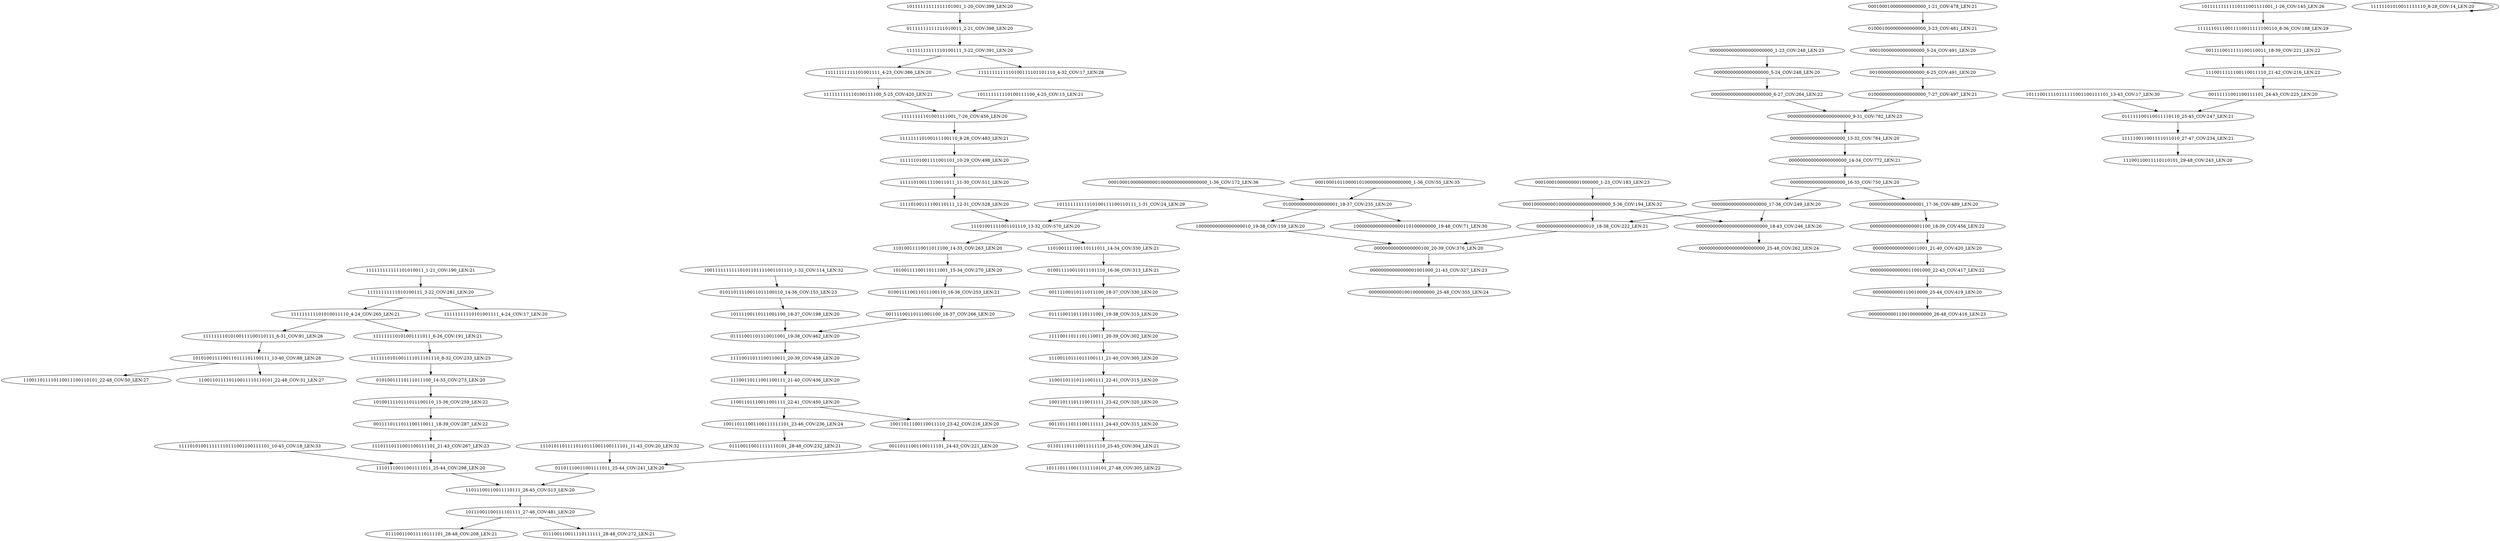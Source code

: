 digraph G {
    "011011101110011111110_25-45_COV:304_LEN:21" -> "1011101110011111110101_27-48_COV:305_LEN:22";
    "111111111110100111100_5-25_COV:420_LEN:21" -> "11111111101001111001_7-26_COV:456_LEN:20";
    "10000000000000000010_19-38_COV:159_LEN:20" -> "00000000000000000100_20-39_COV:376_LEN:20";
    "000100010000000000100000000000000000_1-36_COV:172_LEN:36" -> "01000000000000000001_18-37_COV:235_LEN:20";
    "11100110111011100111_21-40_COV:305_LEN:20" -> "11001101110111001111_22-41_COV:315_LEN:20";
    "00000000000000000000_5-24_COV:248_LEN:20" -> "0000000000000000000000_6-27_COV:264_LEN:22";
    "11111111010100111100110111_6-31_COV:91_LEN:26" -> "1010100111100110111101100111_13-40_COV:88_LEN:28";
    "11110011011101110011_20-39_COV:302_LEN:20" -> "11100110111011100111_21-40_COV:305_LEN:20";
    "00110111001100111101_24-43_COV:221_LEN:20" -> "01101110011001111011_25-44_COV:241_LEN:20";
    "111111111111101010011_1-21_COV:190_LEN:21" -> "11111111111010100111_3-22_COV:281_LEN:20";
    "00000000000000000000000_9-31_COV:782_LEN:23" -> "00000000000000000000_13-32_COV:784_LEN:20";
    "00000000000110010000_25-44_COV:419_LEN:20" -> "00000000001100100000000_26-48_COV:416_LEN:23";
    "101110011110111111001100111101_13-43_COV:17_LEN:30" -> "011111100110011110110_25-45_COV:247_LEN:21";
    "0000000000000000001100_18-39_COV:456_LEN:22" -> "00000000000000011001_21-40_COV:420_LEN:20";
    "11110011011100110011_20-39_COV:458_LEN:20" -> "11100110111001100111_21-40_COV:436_LEN:20";
    "11010011110011011100_14-33_COV:263_LEN:20" -> "10100111100110111001_15-34_COV:270_LEN:20";
    "0000000000000000000000_6-27_COV:264_LEN:22" -> "00000000000000000000000_9-31_COV:782_LEN:23";
    "00010001000000001000000_1-23_COV:183_LEN:23" -> "00010000000010000000000000000000_5-36_COV:194_LEN:32";
    "00000000000000000000000000_18-43_COV:246_LEN:26" -> "000000000000000000000000_25-48_COV:262_LEN:24";
    "111111111101010011110_4-24_COV:265_LEN:21" -> "11111111010100111100110111_6-31_COV:91_LEN:26";
    "111111111101010011110_4-24_COV:265_LEN:21" -> "111111110101001111011_6-26_COV:191_LEN:21";
    "000000000000000000000_14-34_COV:772_LEN:21" -> "00000000000000000000_16-35_COV:750_LEN:20";
    "00010000000010000000000000000000_5-36_COV:194_LEN:32" -> "00000000000000000000000000_18-43_COV:246_LEN:26";
    "00010000000010000000000000000000_5-36_COV:194_LEN:32" -> "000000000000000000010_18-38_COV:222_LEN:21";
    "00110111011100111111_24-43_COV:315_LEN:20" -> "011011101110011111110_25-45_COV:304_LEN:21";
    "00000000000000000000_16-35_COV:750_LEN:20" -> "00000000000000000000_17-36_COV:249_LEN:20";
    "00000000000000000000_16-35_COV:750_LEN:20" -> "00000000000000000001_17-36_COV:489_LEN:20";
    "00111111001100111101_24-43_COV:225_LEN:20" -> "011111100110011110110_25-45_COV:247_LEN:21";
    "01011011110011011100110_14-36_COV:153_LEN:23" -> "10111100110111001100_18-37_COV:198_LEN:20";
    "00000000000000001001000_21-43_COV:327_LEN:23" -> "000000000000100100000000_25-48_COV:355_LEN:24";
    "010011110011011101110_16-36_COV:313_LEN:21" -> "00111100110111011100_18-37_COV:330_LEN:20";
    "11110100111100110111_12-31_COV:528_LEN:20" -> "11101001111001101110_13-32_COV:570_LEN:20";
    "10011011101110011111_23-42_COV:320_LEN:20" -> "00110111011100111111_24-43_COV:315_LEN:20";
    "10100111100110111001_15-34_COV:270_LEN:20" -> "010011110011011100110_16-36_COV:253_LEN:21";
    "00000000000000000100_20-39_COV:376_LEN:20" -> "00000000000000001001000_21-43_COV:327_LEN:23";
    "11011100110011110111_26-45_COV:513_LEN:20" -> "10111001100111101111_27-46_COV:481_LEN:20";
    "11101110011001111011_25-44_COV:298_LEN:20" -> "11011100110011110111_26-45_COV:513_LEN:20";
    "11101011011110110111001100111101_11-43_COV:20_LEN:32" -> "01101110011001111011_25-44_COV:241_LEN:20";
    "010000000000000000000_7-27_COV:497_LEN:21" -> "00000000000000000000000_9-31_COV:782_LEN:23";
    "111110011001111011010_27-47_COV:234_LEN:21" -> "11100110011110110101_29-48_COV:243_LEN:20";
    "01000000000000000001_18-37_COV:235_LEN:20" -> "10000000000000000010_19-38_COV:159_LEN:20";
    "01000000000000000001_18-37_COV:235_LEN:20" -> "100000000000000000110100000000_19-48_COV:71_LEN:30";
    "00000000000000000000_17-36_COV:249_LEN:20" -> "00000000000000000000000000_18-43_COV:246_LEN:26";
    "00000000000000000000_17-36_COV:249_LEN:20" -> "000000000000000000010_18-38_COV:222_LEN:21";
    "11111111111101001111_4-23_COV:386_LEN:20" -> "111111111110100111100_5-25_COV:420_LEN:21";
    "11111101010011111110_8-28_COV:14_LEN:20" -> "11111101010011111110_8-28_COV:14_LEN:20";
    "010001000000000000000_3-23_COV:481_LEN:21" -> "00010000000000000000_5-24_COV:491_LEN:20";
    "11101001111001101110_13-32_COV:570_LEN:20" -> "11010011110011011100_14-33_COV:263_LEN:20";
    "11101001111001101110_13-32_COV:570_LEN:20" -> "110100111100110111011_14-34_COV:330_LEN:21";
    "11111010011110011011_11-30_COV:511_LEN:20" -> "11110100111100110111_12-31_COV:528_LEN:20";
    "01111001101110011001_19-38_COV:462_LEN:20" -> "11110011011100110011_20-39_COV:458_LEN:20";
    "000100010000000000000_1-21_COV:478_LEN:21" -> "010001000000000000000_3-23_COV:481_LEN:21";
    "01010011110111011100_14-33_COV:273_LEN:20" -> "1010011110111011100110_15-36_COV:259_LEN:22";
    "110100111100110111011_14-34_COV:330_LEN:21" -> "010011110011011101110_16-36_COV:313_LEN:21";
    "111101010011111110111001100111101_10-43_COV:18_LEN:33" -> "11101110011001111011_25-44_COV:298_LEN:20";
    "100110111001100111111101_23-46_COV:236_LEN:24" -> "011100110011111110101_28-48_COV:232_LEN:21";
    "11111111101001111001_7-26_COV:456_LEN:20" -> "111111110100111100110_8-28_COV:483_LEN:21";
    "10111111111111101001_1-20_COV:399_LEN:20" -> "01111111111111010011_2-21_COV:398_LEN:20";
    "10111100110111001100_18-37_COV:198_LEN:20" -> "01111001101110011001_19-38_COV:462_LEN:20";
    "00000000000000000001_17-36_COV:489_LEN:20" -> "0000000000000000001100_18-39_COV:456_LEN:22";
    "01111001101110111001_19-38_COV:315_LEN:20" -> "11110011011101110011_20-39_COV:302_LEN:20";
    "00100000000000000000_6-25_COV:491_LEN:20" -> "010000000000000000000_7-27_COV:497_LEN:21";
    "0000000000000011001000_22-43_COV:417_LEN:22" -> "00000000000110010000_25-44_COV:419_LEN:20";
    "10111111111110111001111001_1-26_COV:145_LEN:26" -> "11111101110011110011111100110_8-36_COV:188_LEN:29";
    "10011011100110011110_23-42_COV:216_LEN:20" -> "00110111001100111101_24-43_COV:221_LEN:20";
    "00000000000000000000000_1-23_COV:248_LEN:23" -> "00000000000000000000_5-24_COV:248_LEN:20";
    "000000000000000000010_18-38_COV:222_LEN:21" -> "00000000000000000100_20-39_COV:376_LEN:20";
    "0011110011111100110011_18-39_COV:221_LEN:22" -> "1110011111100110011110_21-42_COV:216_LEN:22";
    "11111111111010100111_3-22_COV:281_LEN:20" -> "111111111101010011110_4-24_COV:265_LEN:21";
    "11111111111010100111_3-22_COV:281_LEN:20" -> "11111111110101001111_4-24_COV:17_LEN:20";
    "00000000000000000000_13-32_COV:784_LEN:20" -> "000000000000000000000_14-34_COV:772_LEN:21";
    "11001101110011001111_22-41_COV:450_LEN:20" -> "100110111001100111111101_23-46_COV:236_LEN:24";
    "11001101110011001111_22-41_COV:450_LEN:20" -> "10011011100110011110_23-42_COV:216_LEN:20";
    "11100110111001100111_21-40_COV:436_LEN:20" -> "11001101110011001111_22-41_COV:450_LEN:20";
    "00010000000000000000_5-24_COV:491_LEN:20" -> "00100000000000000000_6-25_COV:491_LEN:20";
    "00010001011000010100000000000000000_1-36_COV:55_LEN:35" -> "01000000000000000001_18-37_COV:235_LEN:20";
    "010011110011011100110_16-36_COV:253_LEN:21" -> "00111100110111001100_18-37_COV:266_LEN:20";
    "11111111111110100111_3-22_COV:391_LEN:20" -> "11111111111101001111_4-23_COV:386_LEN:20";
    "11111111111110100111_3-22_COV:391_LEN:20" -> "1111111111110100111101101110_4-32_COV:17_LEN:28";
    "111111110100111100110_8-28_COV:483_LEN:21" -> "11111101001111001101_10-29_COV:498_LEN:20";
    "10111001100111101111_27-46_COV:481_LEN:20" -> "011100110011110111101_28-48_COV:208_LEN:21";
    "10111001100111101111_27-46_COV:481_LEN:20" -> "011100110011110111111_28-48_COV:272_LEN:21";
    "0011110111011100110011_18-39_COV:287_LEN:22" -> "11101110111001100111101_21-43_COV:267_LEN:23";
    "11111101001111001101_10-29_COV:498_LEN:20" -> "11111010011110011011_11-30_COV:511_LEN:20";
    "011111100110011110110_25-45_COV:247_LEN:21" -> "111110011001111011010_27-47_COV:234_LEN:21";
    "00000000000000011001_21-40_COV:420_LEN:20" -> "0000000000000011001000_22-43_COV:417_LEN:22";
    "1010011110111011100110_15-36_COV:259_LEN:22" -> "0011110111011100110011_18-39_COV:287_LEN:22";
    "1010100111100110111101100111_13-40_COV:88_LEN:28" -> "110011011110110011100110101_22-48_COV:50_LEN:27";
    "1010100111100110111101100111_13-40_COV:88_LEN:28" -> "110011011110110011110110101_22-48_COV:31_LEN:27";
    "01101110011001111011_25-44_COV:241_LEN:20" -> "11011100110011110111_26-45_COV:513_LEN:20";
    "00111100110111011100_18-37_COV:330_LEN:20" -> "01111001101110111001_19-38_COV:315_LEN:20";
    "1110011111100110011110_21-42_COV:216_LEN:22" -> "00111111001100111101_24-43_COV:225_LEN:20";
    "101111111110100111100_4-25_COV:15_LEN:21" -> "11111111101001111001_7-26_COV:456_LEN:20";
    "10011111111110101101111001101110_1-32_COV:114_LEN:32" -> "01011011110011011100110_14-36_COV:153_LEN:23";
    "00111100110111001100_18-37_COV:266_LEN:20" -> "01111001101110011001_19-38_COV:462_LEN:20";
    "11111101110011110011111100110_8-36_COV:188_LEN:29" -> "0011110011111100110011_18-39_COV:221_LEN:22";
    "1111110101001111011101110_8-32_COV:233_LEN:25" -> "01010011110111011100_14-33_COV:273_LEN:20";
    "10111111111110100111100110111_1-31_COV:24_LEN:29" -> "11101001111001101110_13-32_COV:570_LEN:20";
    "11101110111001100111101_21-43_COV:267_LEN:23" -> "11101110011001111011_25-44_COV:298_LEN:20";
    "11001101110111001111_22-41_COV:315_LEN:20" -> "10011011101110011111_23-42_COV:320_LEN:20";
    "01111111111111010011_2-21_COV:398_LEN:20" -> "11111111111110100111_3-22_COV:391_LEN:20";
    "111111110101001111011_6-26_COV:191_LEN:21" -> "1111110101001111011101110_8-32_COV:233_LEN:25";
}
